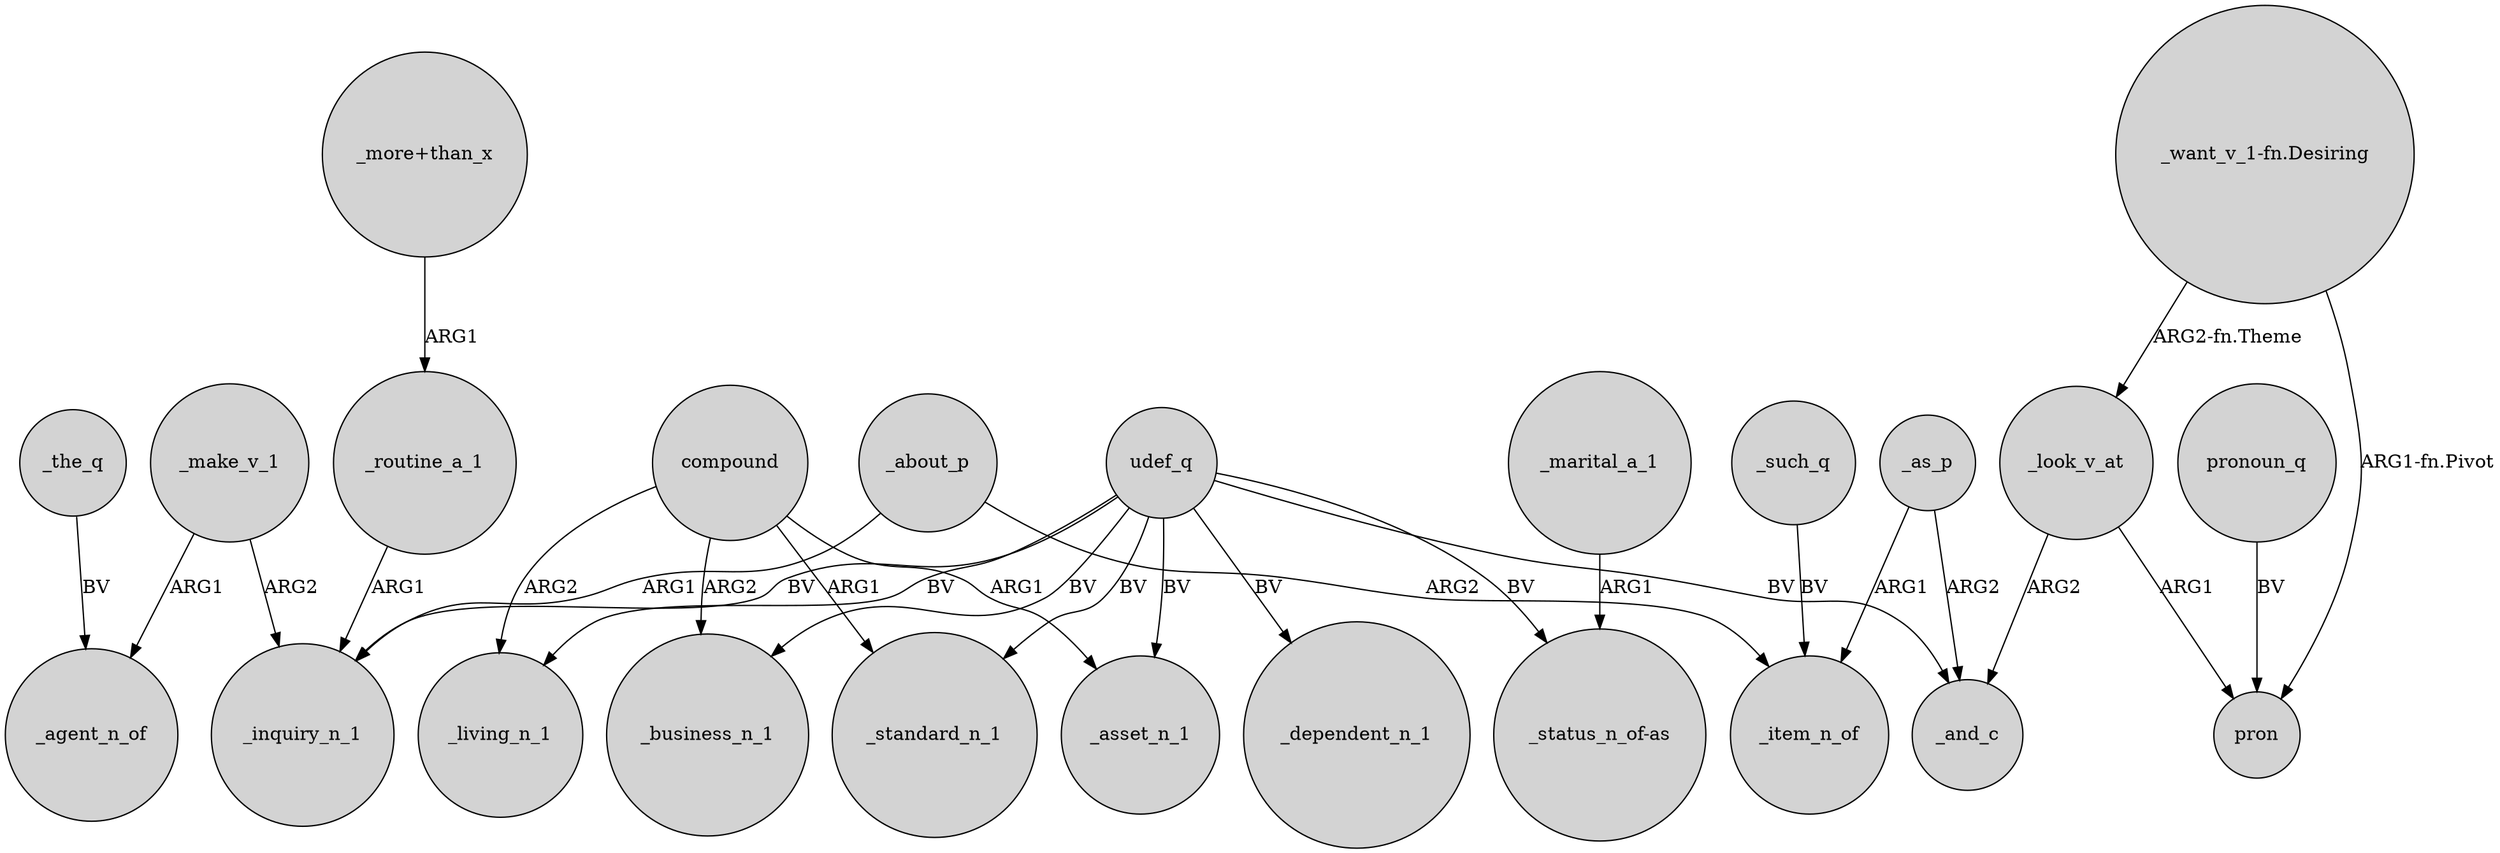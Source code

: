 digraph {
	node [shape=circle style=filled]
	_make_v_1 -> _agent_n_of [label=ARG1]
	_make_v_1 -> _inquiry_n_1 [label=ARG2]
	_the_q -> _agent_n_of [label=BV]
	_routine_a_1 -> _inquiry_n_1 [label=ARG1]
	udef_q -> _inquiry_n_1 [label=BV]
	_about_p -> _item_n_of [label=ARG2]
	"_want_v_1-fn.Desiring" -> pron [label="ARG1-fn.Pivot"]
	udef_q -> _living_n_1 [label=BV]
	udef_q -> _dependent_n_1 [label=BV]
	_look_v_at -> _and_c [label=ARG2]
	compound -> _asset_n_1 [label=ARG1]
	udef_q -> _asset_n_1 [label=BV]
	pronoun_q -> pron [label=BV]
	compound -> _living_n_1 [label=ARG2]
	udef_q -> "_status_n_of-as" [label=BV]
	_marital_a_1 -> "_status_n_of-as" [label=ARG1]
	_as_p -> _item_n_of [label=ARG1]
	compound -> _business_n_1 [label=ARG2]
	_as_p -> _and_c [label=ARG2]
	_such_q -> _item_n_of [label=BV]
	udef_q -> _business_n_1 [label=BV]
	"_want_v_1-fn.Desiring" -> _look_v_at [label="ARG2-fn.Theme"]
	"_more+than_x" -> _routine_a_1 [label=ARG1]
	udef_q -> _and_c [label=BV]
	udef_q -> _standard_n_1 [label=BV]
	compound -> _standard_n_1 [label=ARG1]
	_about_p -> _inquiry_n_1 [label=ARG1]
	_look_v_at -> pron [label=ARG1]
}
